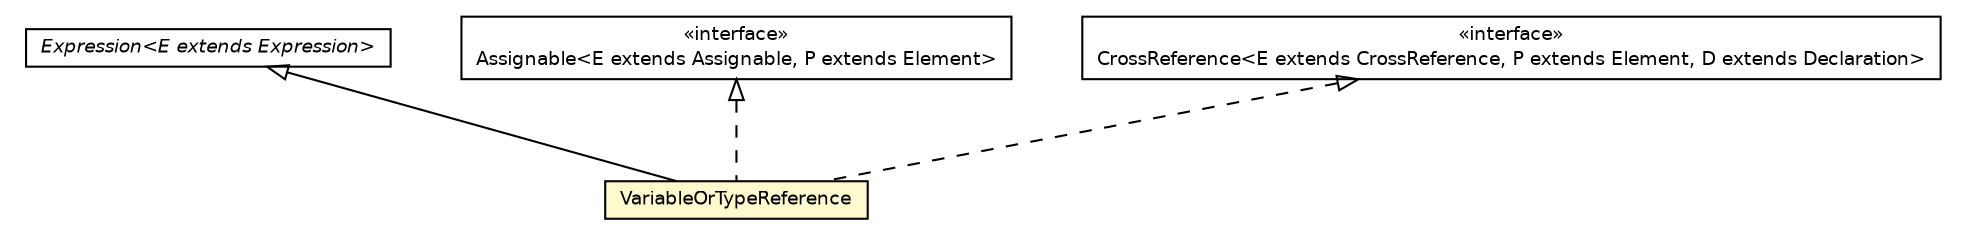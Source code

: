 #!/usr/local/bin/dot
#
# Class diagram 
# Generated by UMLGraph version 5.2 (http://www.umlgraph.org/)
#

digraph G {
	edge [fontname="Helvetica",fontsize=10,labelfontname="Helvetica",labelfontsize=10];
	node [fontname="Helvetica",fontsize=10,shape=plaintext];
	nodesep=0.25;
	ranksep=0.5;
	// chameleon.core.expression.VariableOrTypeReference
	c7034 [label=<<table title="chameleon.core.expression.VariableOrTypeReference" border="0" cellborder="1" cellspacing="0" cellpadding="2" port="p" bgcolor="lemonChiffon" href="./VariableOrTypeReference.html">
		<tr><td><table border="0" cellspacing="0" cellpadding="1">
<tr><td align="center" balign="center"> VariableOrTypeReference </td></tr>
		</table></td></tr>
		</table>>, fontname="Helvetica", fontcolor="black", fontsize=9.0];
	// chameleon.core.expression.Expression<E extends chameleon.core.expression.Expression>
	c7042 [label=<<table title="chameleon.core.expression.Expression" border="0" cellborder="1" cellspacing="0" cellpadding="2" port="p" href="./Expression.html">
		<tr><td><table border="0" cellspacing="0" cellpadding="1">
<tr><td align="center" balign="center"><font face="Helvetica-Oblique"> Expression&lt;E extends Expression&gt; </font></td></tr>
		</table></td></tr>
		</table>>, fontname="Helvetica", fontcolor="black", fontsize=9.0];
	// chameleon.core.expression.Assignable<E extends chameleon.core.expression.Assignable, P extends chameleon.core.element.Element>
	c7044 [label=<<table title="chameleon.core.expression.Assignable" border="0" cellborder="1" cellspacing="0" cellpadding="2" port="p" href="./Assignable.html">
		<tr><td><table border="0" cellspacing="0" cellpadding="1">
<tr><td align="center" balign="center"> &#171;interface&#187; </td></tr>
<tr><td align="center" balign="center"> Assignable&lt;E extends Assignable, P extends Element&gt; </td></tr>
		</table></td></tr>
		</table>>, fontname="Helvetica", fontcolor="black", fontsize=9.0];
	// chameleon.core.reference.CrossReference<E extends chameleon.core.reference.CrossReference, P extends chameleon.core.element.Element, D extends chameleon.core.declaration.Declaration>
	c7114 [label=<<table title="chameleon.core.reference.CrossReference" border="0" cellborder="1" cellspacing="0" cellpadding="2" port="p" href="../reference/CrossReference.html">
		<tr><td><table border="0" cellspacing="0" cellpadding="1">
<tr><td align="center" balign="center"> &#171;interface&#187; </td></tr>
<tr><td align="center" balign="center"> CrossReference&lt;E extends CrossReference, P extends Element, D extends Declaration&gt; </td></tr>
		</table></td></tr>
		</table>>, fontname="Helvetica", fontcolor="black", fontsize=9.0];
	//chameleon.core.expression.VariableOrTypeReference extends chameleon.core.expression.Expression<chameleon.core.expression.VariableOrTypeReference>
	c7042:p -> c7034:p [dir=back,arrowtail=empty];
	//chameleon.core.expression.VariableOrTypeReference implements chameleon.core.expression.Assignable<E extends chameleon.core.expression.Assignable, P extends chameleon.core.element.Element>
	c7044:p -> c7034:p [dir=back,arrowtail=empty,style=dashed];
	//chameleon.core.expression.VariableOrTypeReference implements chameleon.core.reference.CrossReference<E extends chameleon.core.reference.CrossReference, P extends chameleon.core.element.Element, D extends chameleon.core.declaration.Declaration>
	c7114:p -> c7034:p [dir=back,arrowtail=empty,style=dashed];
}

